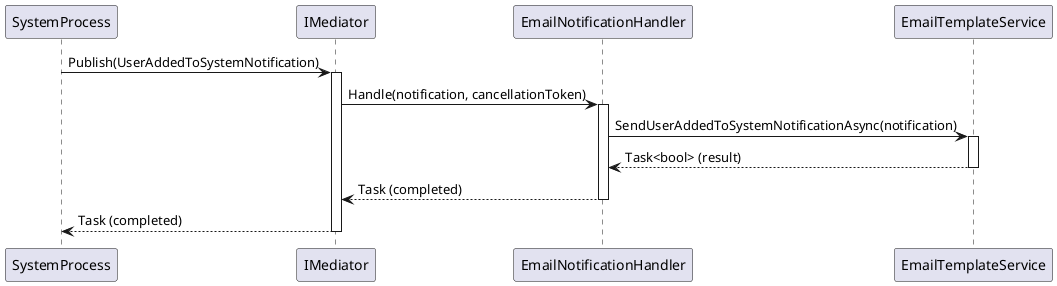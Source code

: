 @startuml

participant SystemProcess as Caller
participant "IMediator" as Mediator
participant "EmailNotificationHandler" as Handler
participant "EmailTemplateService" as EmailService

Caller -> Mediator : Publish(UserAddedToSystemNotification)
activate Mediator

Mediator -> Handler : Handle(notification, cancellationToken)
activate Handler

Handler -> EmailService : SendUserAddedToSystemNotificationAsync(notification)
activate EmailService

EmailService --> Handler : Task<bool> (result)
deactivate EmailService

Handler --> Mediator : Task (completed)
deactivate Handler

Mediator --> Caller : Task (completed)
deactivate Mediator

@enduml

